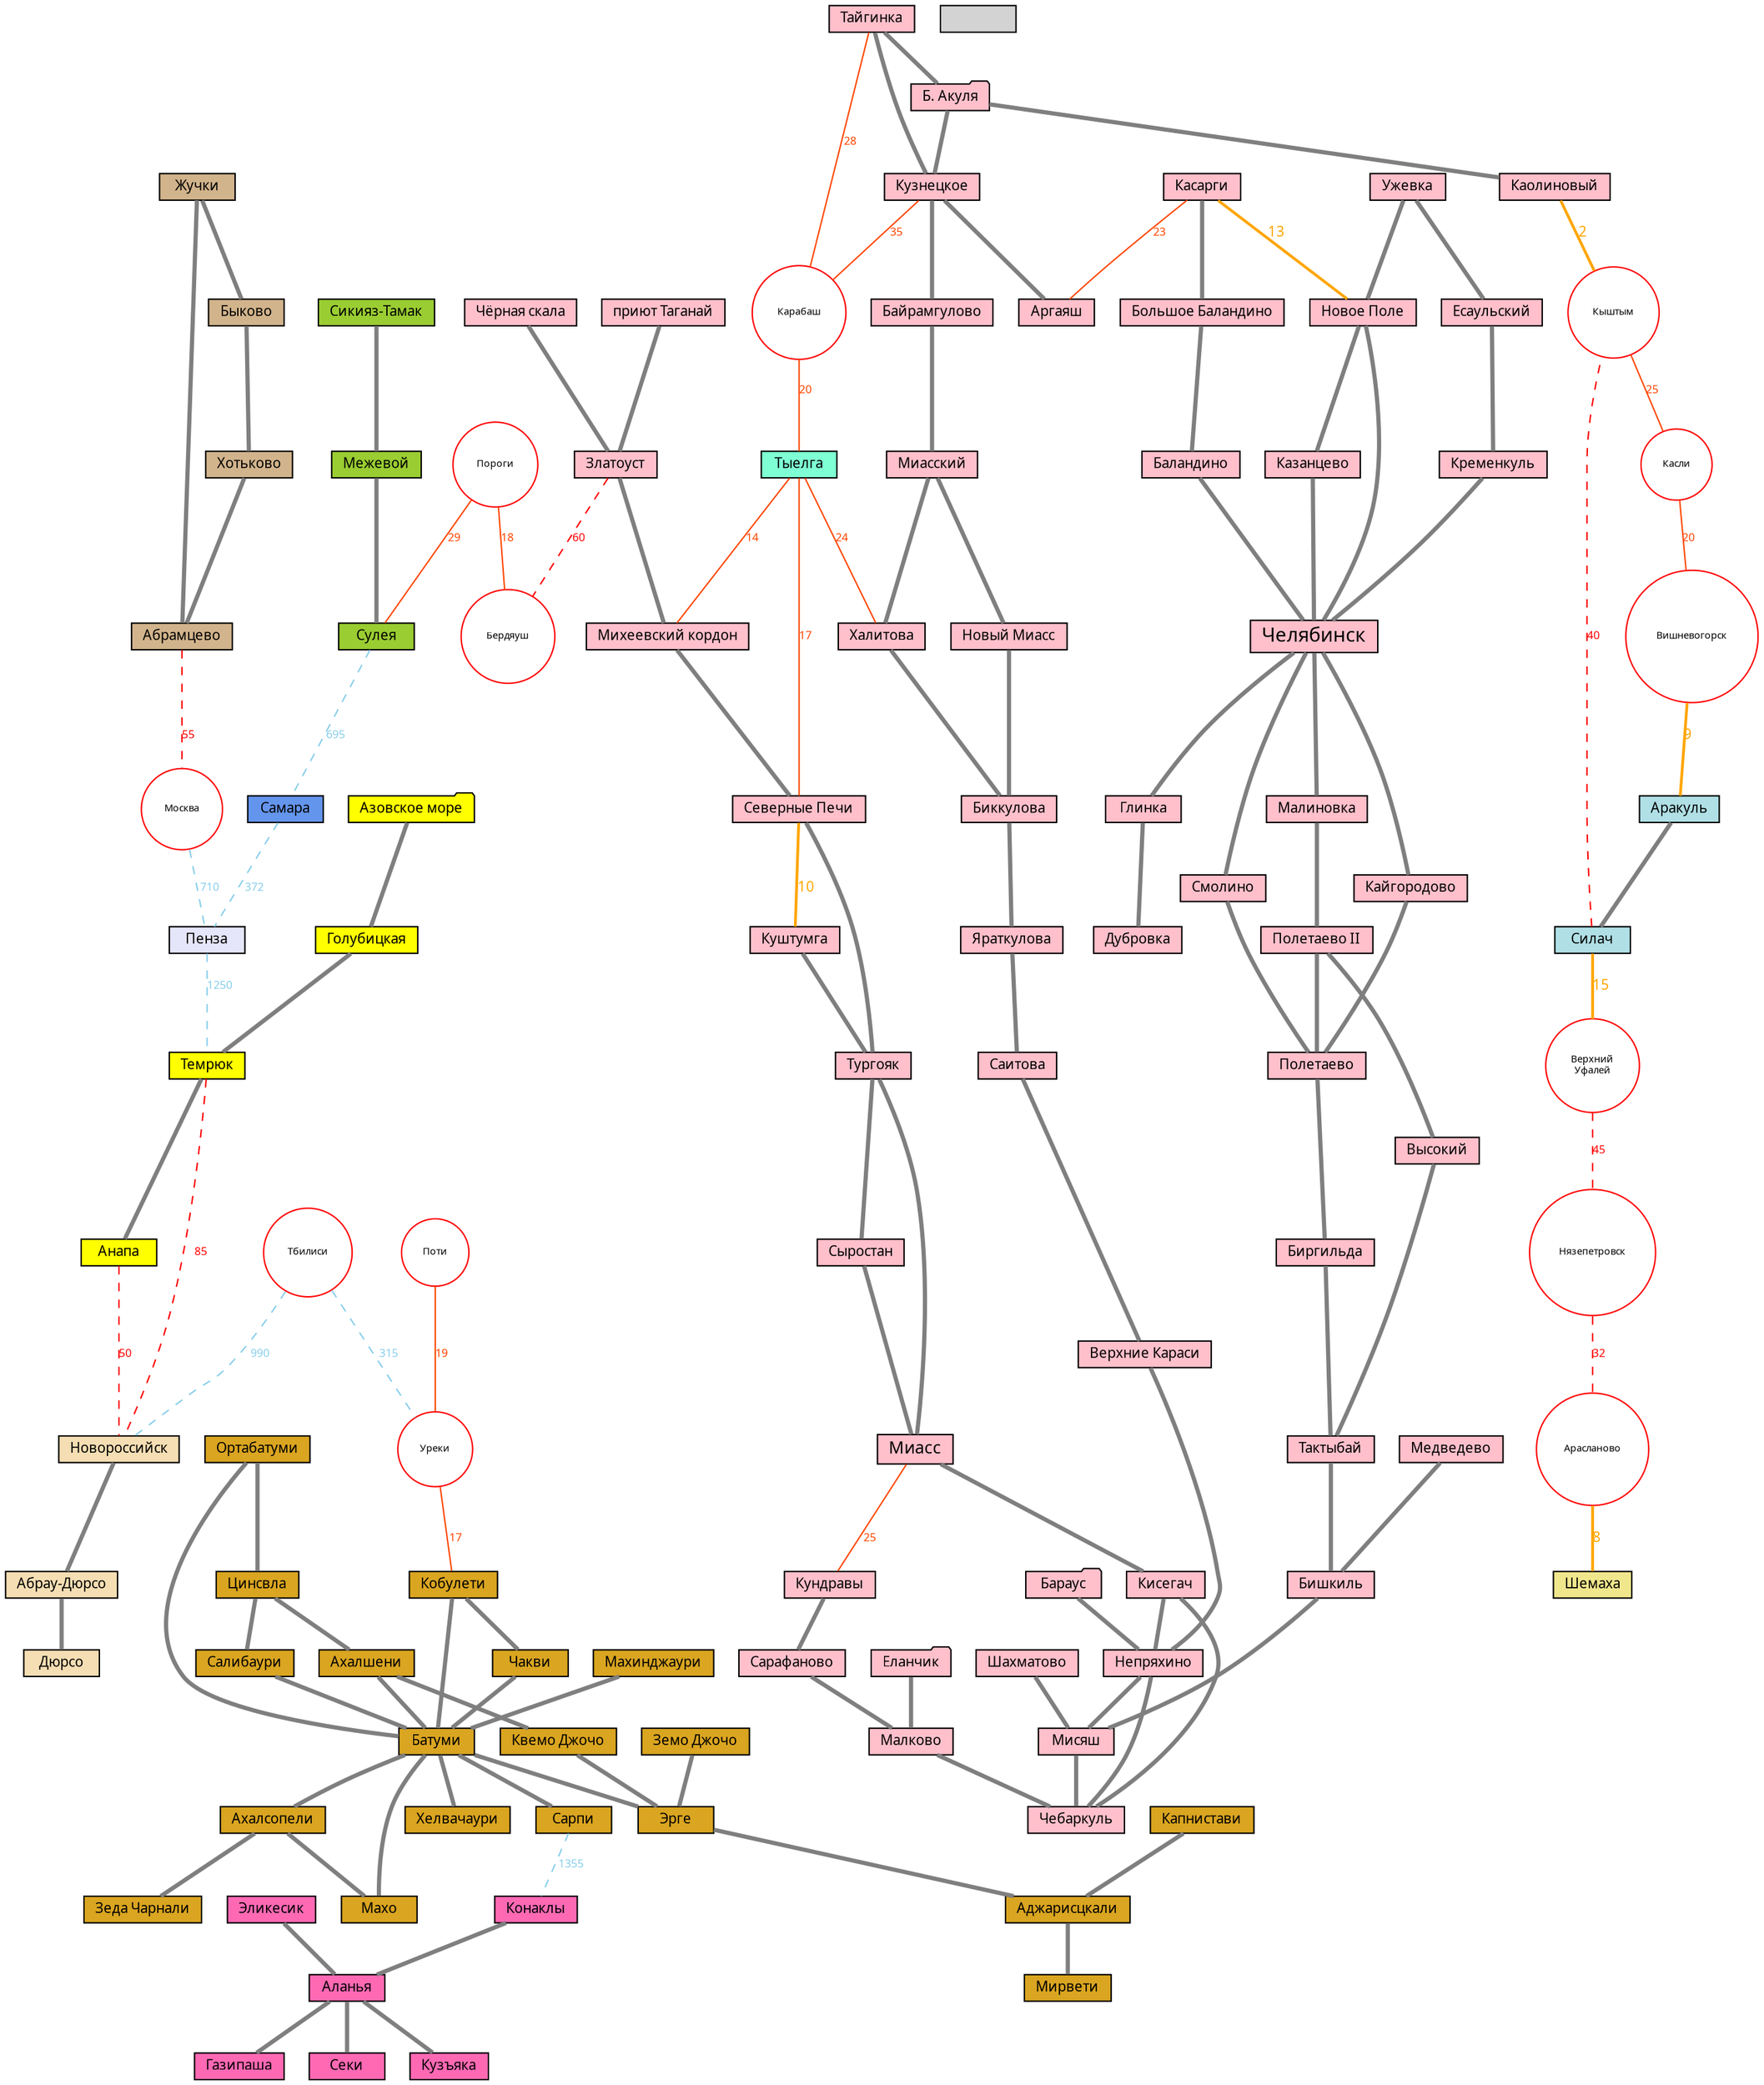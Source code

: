graph G {
    node [ shape=box, fontsize=10, fontname="Droid Sans", style=filled, height=0.2 ]
    edge [ color=gray50, penwidth=3, fontname="Droid Sans" ]
    graph [ overlap=false ]

    subgraph main {
        node [ fillcolor=pink ]
        Челябинск [ fontsize=14 ]

        "Б. Акуля" [ shape=folder ]
        "Бараус"   [ shape=folder ]
        "Еланчик"  [ shape=folder ]

        Миасс [ fontsize=12 ]
        Челябинск -- Смолино -- Полетаево -- Биргильда -- Тактыбай -- Бишкиль -- Мисяш -- Чебаркуль
        Ужевка -- "Новое Поле" -- Казанцево -- Челябинск
        "Новое Поле" -- Челябинск
        Челябинск -- Глинка -- Дубровка
        Челябинск -- Кайгородово -- Полетаево
        Ужевка -- Есаульский -- Кременкуль -- Челябинск
        Касарги -- "Большое Баландино" -- Баландино -- Челябинск
        Миасс -- Кисегач -- Чебаркуль
        Кисегач -- Непряхино -- Мисяш
        Шахматово -- Мисяш
        Медведево -- Бишкиль
        Челябинск -- Малиновка -- "Полетаево II" -- Высокий -- Тактыбай
        "Полетаево II" -- Полетаево
        "Б. Акуля" -- Кузнецкое -- Байрамгулово -- Миасский -- "Новый Миасс" -- Биккулова -- Яраткулова -- Саитова -- "Верхние Караси" -- Непряхино
        Кундравы -- Сарафаново -- Малково
        Бараус -- Непряхино -- Чебаркуль
        Миасский -- Халитова -- Биккулова
        Еланчик -- Малково -- Чебаркуль
        Тайгинка -- "Б. Акуля" -- Каолиновый
        Тайгинка -- Кузнецкое -- Аргаяш
        "Чёрная скала" -- Златоуст -- "Михеевский кордон" -- "Северные Печи"
        "приют Таганай" -- Златоуст
        "Северные Печи" -- Тургояк -- Миасс
        Куштумга -- Тургояк -- Сыростан -- Миасс
    }

    subgraph north {
        node [ fillcolor=powderblue ]

        Аракуль -- Силач
    }

    subgraph penza {
        node [ fillcolor=lavender ]

        Пенза
    }

    subgraph samara {
        node [ fillcolor=cornflowerblue ]

        Самара
    }

    subgraph shemakha {
        node [ fillcolor=khaki ]

        Шемаха
    }

    subgraph ai {
        node [ fillcolor=yellowgreen ]

        "Сикияз-Тамак" -- Межевой -- Сулея
    }

    subgraph south1 {
        node [ fillcolor=yellow ]
        "Азовское море" [ shape=folder ]
        "Азовское море" -- Голубицкая -- Темрюк -- Анапа
    }

    subgraph south2 {
        node [ fillcolor=wheat ]

        Новороссийск -- "Абрау-Дюрсо" -- Дюрсо
    }

    subgraph georgia {
        node [ fillcolor=goldenrod ]

        Кобулети -- Батуми -- Махо
        Махинджаури -- Батуми -- Сарпи
        Цинсвла -- Салибаури -- Батуми -- Хелвачаури
        Кобулети -- Чакви -- Батуми -- Ахалсопели -- "Зеда Чарнали"
        Ахалсопели -- Махо
        Капнистави -- Аджарисцкали -- Мирвети
        Ортабатуми -- Батуми
        Батуми -- Эрге -- Аджарисцкали
        Ахалшени -- Батуми
        Ортабатуми --Цинсвла -- Ахалшени -- "Квемо Джочо" -- Эрге
        "Земо Джочо" -- Эрге
    }

    subgraph tyelga {
        node [ fillcolor=aquamarine ]

        Тыелга
    }

    subgraph zhuchki {
        node [ fillcolor=tan ]

        Жучки -- Абрамцево
        Жучки -- Быково -- Хотьково -- Абрамцево
    }
    subgraph turkey {
        node [ fillcolor=hotpink ]

        Конаклы -- Аланья -- Газипаша
        Эликесик -- Аланья -- Секи
        Аланья -- Кузъяка
    }

    subgraph failed_cities {
        node [ shape="circle",fillcolor="white",color="red",fontsize=7, height=0.1 ]

        Арасланово Бердяуш "Верхний\nУфалей" Вишневогорск Карабаш Касли Кыштым
        Пороги Нязепетровск
        Москва
        Уреки Поти Тбилиси
    }

    subgraph failed {

        // Ближайшие — можно пройти за час
        edge [ color=orange, fontcolor=orange, fontsize=10, penwidth=2 ]
        Каолиновый -- Кыштым [ label=2 ]
        Вишневогорск -- Аракуль  [ label=9 ]
        "Северные Печи" -- Куштумга [ label=10 ]
        Касарги -- "Новое Поле" [ label=13 ]
        Силач -- "Верхний\nУфалей" [ label=15 ]
        Арасланово -- Шемаха [ label=8 ]

        // Ближние
        edge [ color=orangered, fontcolor=orangered, fontsize=8, penwidth=1 ]
        Пороги -- Бердяуш [ label=18 ]
        Миасс -- Кундравы [ label=25 ]
        Касарги -- Аргаяш [ label=23 ]
        Пороги -- Сулея  [ label=29 ]
        Кыштым -- Касли  [ label=25 ]
        Касли -- Вишневогорск [ label=20]
        Тыелга -- "Михеевский кордон" [ label=14 ]
        Тыелга -- "Северные Печи" [ label=17 ]
        Карабаш -- Тыелга [ label=20 ]
        Кузнецкое -- Карабаш [ label=35 ]
        Тайгинка -- Карабаш [ label=28 ]
        Тыелга -- Халитова [ label=24 ]
        Уреки -- Кобулети  [ label=17 ]
        Поти -- Уреки [ label=19 ]

        // Средние — можно пройти за день
        edge [ color=red, fontcolor=red, style="dashed" ]
        Силач -- Кыштым  [ label=40 ]
        Анапа -- Новороссийск [ label=50 ]
        Златоуст -- Бердяуш [ label=60 ]
        Нязепетровск -- Арасланово [ label=32 ]
        "Верхний\nУфалей" -- Нязепетровск [ label=45 ]
        Абрамцево -- Москва [ label=55 ]
        Темрюк -- Новороссийск [ label=85 ]

        // Дальние (от 100 км)
        //edge [ color=plum, fontcolor=plum, style="dotted" ]

        // Самые дальние — нереально проехать
        edge [ color=skyblue, fontcolor=skyblue ]
        Тбилиси -- Уреки [ label=315 ]
        Самара -- Пенза [ label=372 ]
        Москва -- Пенза [ label=710 ]
        Сулея -- Самара [ label=695 ]
        Пенза -- Темрюк [ label=1250 ]
        Тбилиси -- Новороссийск [ label=990 ]
        Сарпи -- Конаклы [ label=1355 ]
    }
}

